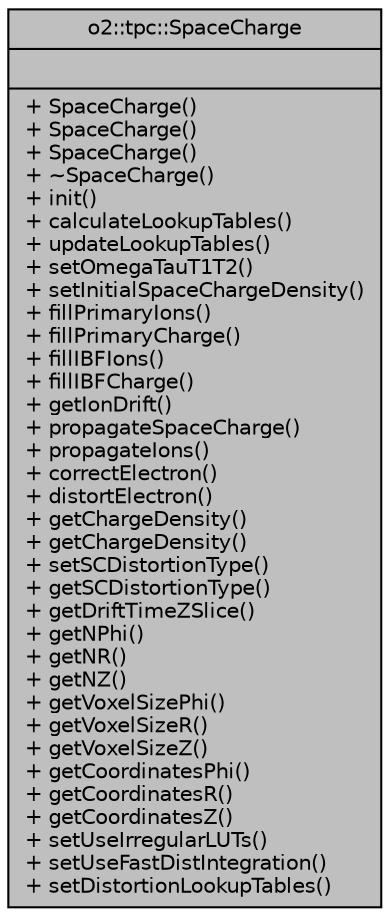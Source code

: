 digraph "o2::tpc::SpaceCharge"
{
 // INTERACTIVE_SVG=YES
  bgcolor="transparent";
  edge [fontname="Helvetica",fontsize="10",labelfontname="Helvetica",labelfontsize="10"];
  node [fontname="Helvetica",fontsize="10",shape=record];
  Node1 [label="{o2::tpc::SpaceCharge\n||+ SpaceCharge()\l+ SpaceCharge()\l+ SpaceCharge()\l+ ~SpaceCharge()\l+ init()\l+ calculateLookupTables()\l+ updateLookupTables()\l+ setOmegaTauT1T2()\l+ setInitialSpaceChargeDensity()\l+ fillPrimaryIons()\l+ fillPrimaryCharge()\l+ fillIBFIons()\l+ fillIBFCharge()\l+ getIonDrift()\l+ propagateSpaceCharge()\l+ propagateIons()\l+ correctElectron()\l+ distortElectron()\l+ getChargeDensity()\l+ getChargeDensity()\l+ setSCDistortionType()\l+ getSCDistortionType()\l+ getDriftTimeZSlice()\l+ getNPhi()\l+ getNR()\l+ getNZ()\l+ getVoxelSizePhi()\l+ getVoxelSizeR()\l+ getVoxelSizeZ()\l+ getCoordinatesPhi()\l+ getCoordinatesR()\l+ getCoordinatesZ()\l+ setUseIrregularLUTs()\l+ setUseFastDistIntegration()\l+ setDistortionLookupTables()\l}",height=0.2,width=0.4,color="black", fillcolor="grey75", style="filled", fontcolor="black"];
}
